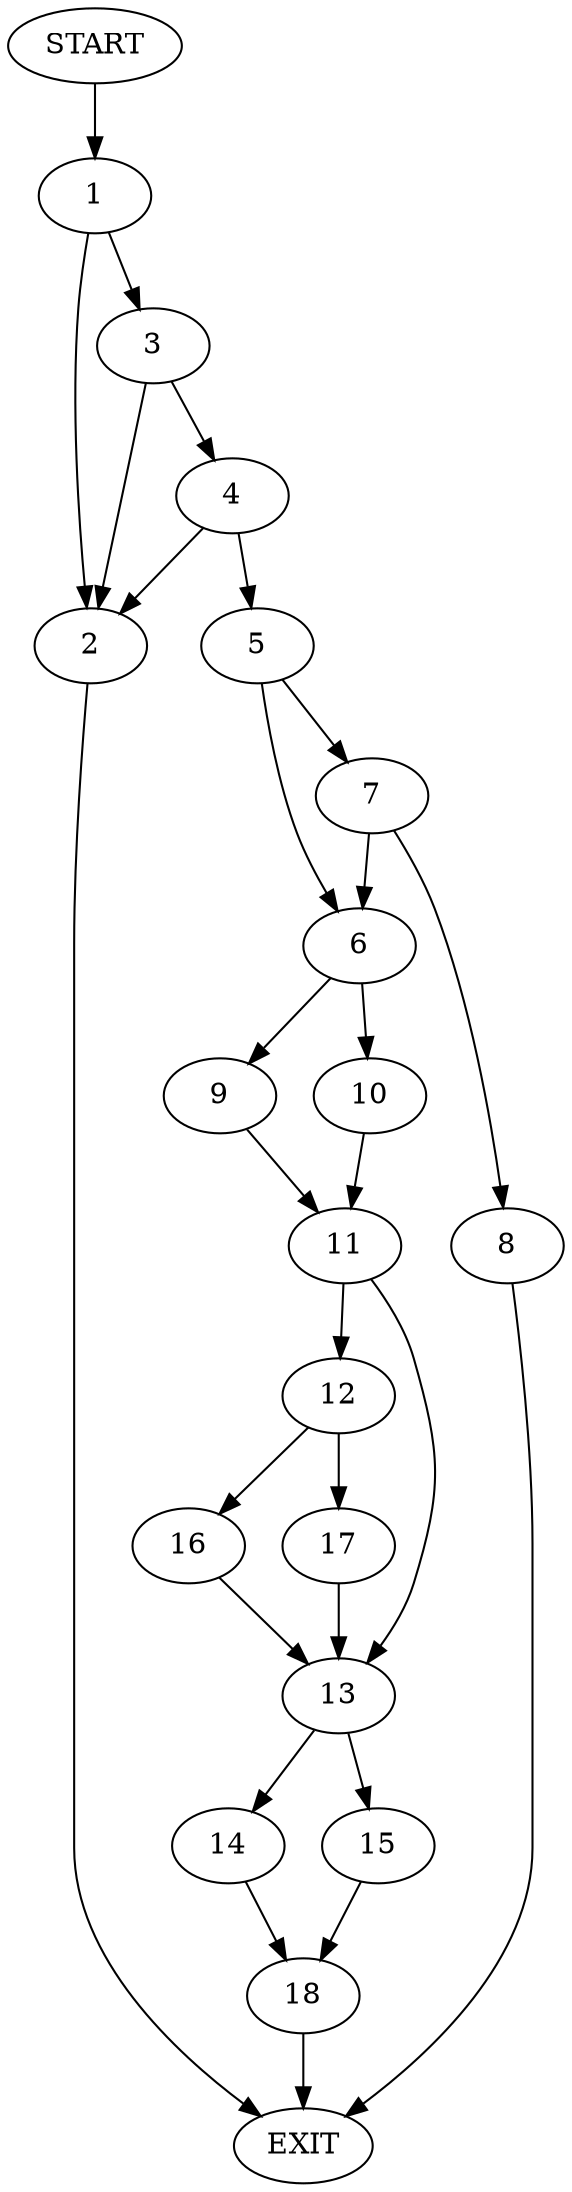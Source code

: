 digraph {
0 [label="START"]
19 [label="EXIT"]
0 -> 1
1 -> 2
1 -> 3
2 -> 19
3 -> 2
3 -> 4
4 -> 2
4 -> 5
5 -> 6
5 -> 7
7 -> 6
7 -> 8
6 -> 9
6 -> 10
8 -> 19
10 -> 11
9 -> 11
11 -> 12
11 -> 13
13 -> 14
13 -> 15
12 -> 16
12 -> 17
16 -> 13
17 -> 13
14 -> 18
15 -> 18
18 -> 19
}
